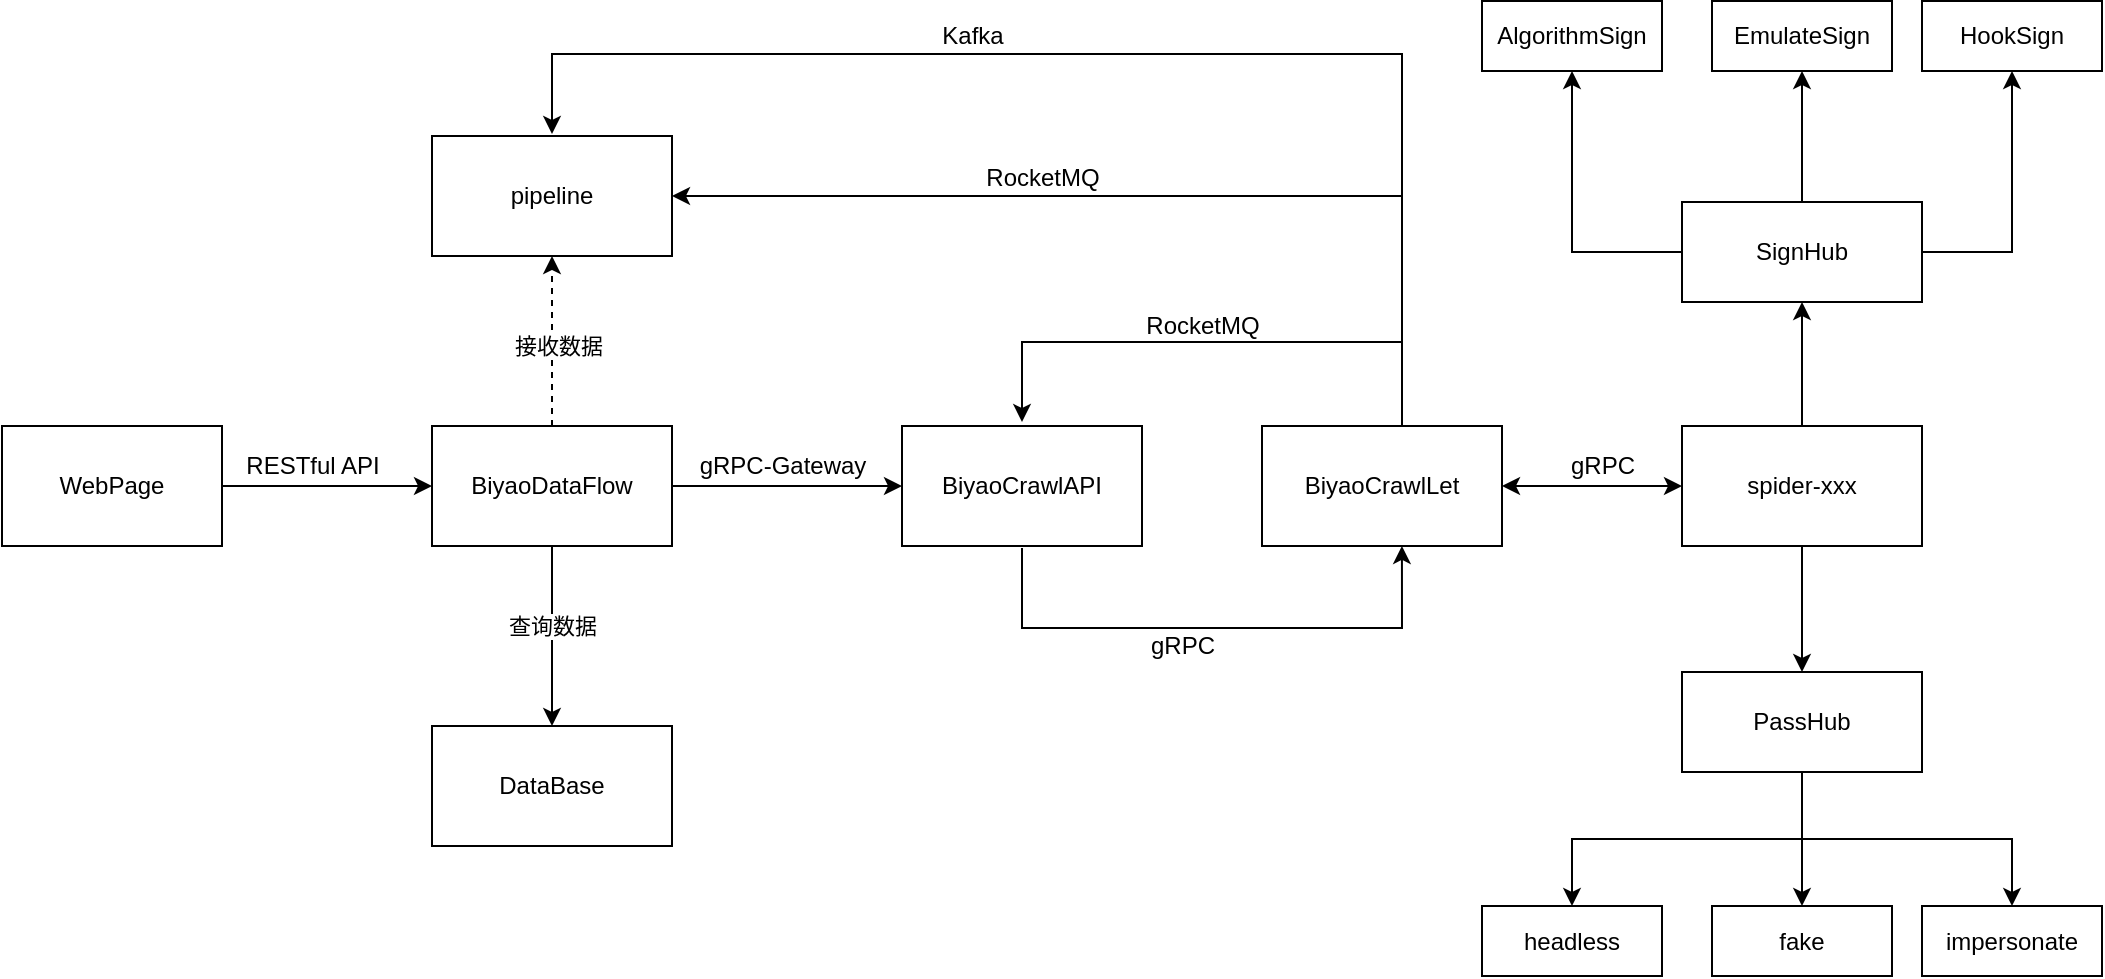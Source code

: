 <mxfile version="21.1.2" type="github">
  <diagram name="Page-1" id="YugNHdWj2oaaFu2_VZQL">
    <mxGraphModel dx="954" dy="616" grid="1" gridSize="10" guides="1" tooltips="1" connect="1" arrows="1" fold="1" page="1" pageScale="1" pageWidth="1100" pageHeight="1700" math="0" shadow="0">
      <root>
        <mxCell id="0" />
        <mxCell id="1" parent="0" />
        <mxCell id="u9-jsfHzy2ss17F3eqX4-5" value="" style="edgeStyle=orthogonalEdgeStyle;rounded=0;orthogonalLoop=1;jettySize=auto;html=1;" parent="1" source="u9-jsfHzy2ss17F3eqX4-2" target="u9-jsfHzy2ss17F3eqX4-4" edge="1">
          <mxGeometry relative="1" as="geometry" />
        </mxCell>
        <mxCell id="u9-jsfHzy2ss17F3eqX4-2" value="WebPage" style="rounded=0;whiteSpace=wrap;html=1;" parent="1" vertex="1">
          <mxGeometry x="20" y="550" width="110" height="60" as="geometry" />
        </mxCell>
        <mxCell id="u9-jsfHzy2ss17F3eqX4-15" style="edgeStyle=orthogonalEdgeStyle;rounded=0;orthogonalLoop=1;jettySize=auto;html=1;" parent="1" source="u9-jsfHzy2ss17F3eqX4-4" target="u9-jsfHzy2ss17F3eqX4-8" edge="1">
          <mxGeometry relative="1" as="geometry" />
        </mxCell>
        <mxCell id="u9-jsfHzy2ss17F3eqX4-26" style="edgeStyle=orthogonalEdgeStyle;rounded=0;orthogonalLoop=1;jettySize=auto;html=1;entryX=0.5;entryY=0;entryDx=0;entryDy=0;" parent="1" source="u9-jsfHzy2ss17F3eqX4-4" target="u9-jsfHzy2ss17F3eqX4-22" edge="1">
          <mxGeometry relative="1" as="geometry" />
        </mxCell>
        <mxCell id="u9-jsfHzy2ss17F3eqX4-27" value="查询数据" style="edgeLabel;html=1;align=center;verticalAlign=middle;resizable=0;points=[];" parent="u9-jsfHzy2ss17F3eqX4-26" vertex="1" connectable="0">
          <mxGeometry x="-0.244" y="1" relative="1" as="geometry">
            <mxPoint x="-1" y="6" as="offset" />
          </mxGeometry>
        </mxCell>
        <mxCell id="u9-jsfHzy2ss17F3eqX4-28" value="" style="edgeStyle=orthogonalEdgeStyle;rounded=0;orthogonalLoop=1;jettySize=auto;html=1;dashed=1;" parent="1" source="u9-jsfHzy2ss17F3eqX4-4" target="u9-jsfHzy2ss17F3eqX4-21" edge="1">
          <mxGeometry relative="1" as="geometry" />
        </mxCell>
        <mxCell id="u9-jsfHzy2ss17F3eqX4-4" value="BiyaoDataFlow" style="rounded=0;whiteSpace=wrap;html=1;" parent="1" vertex="1">
          <mxGeometry x="235" y="550" width="120" height="60" as="geometry" />
        </mxCell>
        <mxCell id="u9-jsfHzy2ss17F3eqX4-56" style="edgeStyle=orthogonalEdgeStyle;rounded=0;orthogonalLoop=1;jettySize=auto;html=1;entryX=0.583;entryY=0.983;entryDx=0;entryDy=0;entryPerimeter=0;" parent="1" edge="1">
          <mxGeometry relative="1" as="geometry">
            <Array as="points">
              <mxPoint x="530" y="651" />
              <mxPoint x="720" y="651" />
            </Array>
            <mxPoint x="530" y="611" as="sourcePoint" />
            <mxPoint x="719.96" y="609.98" as="targetPoint" />
          </mxGeometry>
        </mxCell>
        <mxCell id="u9-jsfHzy2ss17F3eqX4-8" value="BiyaoCrawlAPI" style="rounded=0;whiteSpace=wrap;html=1;" parent="1" vertex="1">
          <mxGeometry x="470" y="550" width="120" height="60" as="geometry" />
        </mxCell>
        <mxCell id="u9-jsfHzy2ss17F3eqX4-53" style="edgeStyle=orthogonalEdgeStyle;rounded=0;orthogonalLoop=1;jettySize=auto;html=1;entryX=0.5;entryY=0;entryDx=0;entryDy=0;" parent="1" edge="1">
          <mxGeometry relative="1" as="geometry">
            <Array as="points">
              <mxPoint x="720" y="508" />
              <mxPoint x="530" y="508" />
            </Array>
            <mxPoint x="720" y="548" as="sourcePoint" />
            <mxPoint x="530" y="548" as="targetPoint" />
          </mxGeometry>
        </mxCell>
        <mxCell id="u9-jsfHzy2ss17F3eqX4-57" style="edgeStyle=orthogonalEdgeStyle;rounded=0;orthogonalLoop=1;jettySize=auto;html=1;entryX=0.5;entryY=0;entryDx=0;entryDy=0;" parent="1" source="u9-jsfHzy2ss17F3eqX4-9" edge="1">
          <mxGeometry relative="1" as="geometry">
            <Array as="points">
              <mxPoint x="720" y="364" />
              <mxPoint x="295" y="364" />
            </Array>
            <mxPoint x="720" y="544" as="sourcePoint" />
            <mxPoint x="295" y="404" as="targetPoint" />
          </mxGeometry>
        </mxCell>
        <mxCell id="sIW8Dqcb-4BBgIIZ5pLu-2" style="edgeStyle=orthogonalEdgeStyle;rounded=0;orthogonalLoop=1;jettySize=auto;html=1;entryX=1;entryY=0.5;entryDx=0;entryDy=0;" parent="1" source="u9-jsfHzy2ss17F3eqX4-9" target="u9-jsfHzy2ss17F3eqX4-21" edge="1">
          <mxGeometry relative="1" as="geometry">
            <Array as="points">
              <mxPoint x="720" y="435" />
            </Array>
          </mxGeometry>
        </mxCell>
        <mxCell id="u9-jsfHzy2ss17F3eqX4-9" value="BiyaoCrawlLet" style="rounded=0;whiteSpace=wrap;html=1;" parent="1" vertex="1">
          <mxGeometry x="650" y="550" width="120" height="60" as="geometry" />
        </mxCell>
        <mxCell id="u9-jsfHzy2ss17F3eqX4-12" value="RocketMQ" style="text;html=1;align=center;verticalAlign=middle;resizable=0;points=[];autosize=1;strokeColor=none;fillColor=none;" parent="1" vertex="1">
          <mxGeometry x="580" y="485" width="80" height="30" as="geometry" />
        </mxCell>
        <mxCell id="u9-jsfHzy2ss17F3eqX4-14" value="gRPC" style="text;html=1;align=center;verticalAlign=middle;resizable=0;points=[];autosize=1;strokeColor=none;fillColor=none;" parent="1" vertex="1">
          <mxGeometry x="580" y="645" width="60" height="30" as="geometry" />
        </mxCell>
        <mxCell id="u9-jsfHzy2ss17F3eqX4-16" value="gRPC-Gateway" style="text;html=1;align=center;verticalAlign=middle;resizable=0;points=[];autosize=1;strokeColor=none;fillColor=none;" parent="1" vertex="1">
          <mxGeometry x="355" y="555" width="110" height="30" as="geometry" />
        </mxCell>
        <mxCell id="u9-jsfHzy2ss17F3eqX4-18" value="RESTful API" style="text;html=1;align=center;verticalAlign=middle;resizable=0;points=[];autosize=1;strokeColor=none;fillColor=none;" parent="1" vertex="1">
          <mxGeometry x="130" y="555" width="90" height="30" as="geometry" />
        </mxCell>
        <mxCell id="u9-jsfHzy2ss17F3eqX4-20" value="Kafka" style="text;html=1;align=center;verticalAlign=middle;resizable=0;points=[];autosize=1;strokeColor=none;fillColor=none;" parent="1" vertex="1">
          <mxGeometry x="480" y="340" width="50" height="30" as="geometry" />
        </mxCell>
        <mxCell id="u9-jsfHzy2ss17F3eqX4-21" value="pipeline" style="rounded=0;whiteSpace=wrap;html=1;" parent="1" vertex="1">
          <mxGeometry x="235" y="405" width="120" height="60" as="geometry" />
        </mxCell>
        <mxCell id="u9-jsfHzy2ss17F3eqX4-22" value="DataBase" style="rounded=0;whiteSpace=wrap;html=1;" parent="1" vertex="1">
          <mxGeometry x="235" y="700" width="120" height="60" as="geometry" />
        </mxCell>
        <mxCell id="u9-jsfHzy2ss17F3eqX4-30" value="接收数据" style="edgeLabel;html=1;align=center;verticalAlign=middle;resizable=0;points=[];" parent="1" vertex="1" connectable="0">
          <mxGeometry x="210" y="540" as="geometry">
            <mxPoint x="88" y="-30" as="offset" />
          </mxGeometry>
        </mxCell>
        <mxCell id="u9-jsfHzy2ss17F3eqX4-37" value="" style="edgeStyle=orthogonalEdgeStyle;rounded=0;orthogonalLoop=1;jettySize=auto;html=1;" parent="1" source="u9-jsfHzy2ss17F3eqX4-31" target="u9-jsfHzy2ss17F3eqX4-35" edge="1">
          <mxGeometry relative="1" as="geometry" />
        </mxCell>
        <mxCell id="u9-jsfHzy2ss17F3eqX4-38" value="" style="edgeStyle=orthogonalEdgeStyle;rounded=0;orthogonalLoop=1;jettySize=auto;html=1;" parent="1" source="u9-jsfHzy2ss17F3eqX4-31" target="u9-jsfHzy2ss17F3eqX4-36" edge="1">
          <mxGeometry relative="1" as="geometry" />
        </mxCell>
        <mxCell id="u9-jsfHzy2ss17F3eqX4-31" value="spider-xxx" style="rounded=0;whiteSpace=wrap;html=1;" parent="1" vertex="1">
          <mxGeometry x="860" y="550" width="120" height="60" as="geometry" />
        </mxCell>
        <mxCell id="u9-jsfHzy2ss17F3eqX4-34" value="" style="endArrow=classic;startArrow=classic;html=1;rounded=0;entryX=0;entryY=0.5;entryDx=0;entryDy=0;exitX=1;exitY=0.5;exitDx=0;exitDy=0;" parent="1" source="u9-jsfHzy2ss17F3eqX4-9" target="u9-jsfHzy2ss17F3eqX4-31" edge="1">
          <mxGeometry width="50" height="50" relative="1" as="geometry">
            <mxPoint x="770" y="610" as="sourcePoint" />
            <mxPoint x="820" y="560" as="targetPoint" />
          </mxGeometry>
        </mxCell>
        <mxCell id="u9-jsfHzy2ss17F3eqX4-68" style="edgeStyle=orthogonalEdgeStyle;rounded=0;orthogonalLoop=1;jettySize=auto;html=1;entryX=0.5;entryY=1;entryDx=0;entryDy=0;" parent="1" source="u9-jsfHzy2ss17F3eqX4-35" target="u9-jsfHzy2ss17F3eqX4-60" edge="1">
          <mxGeometry relative="1" as="geometry" />
        </mxCell>
        <mxCell id="u9-jsfHzy2ss17F3eqX4-69" style="edgeStyle=orthogonalEdgeStyle;rounded=0;orthogonalLoop=1;jettySize=auto;html=1;entryX=0.5;entryY=1;entryDx=0;entryDy=0;" parent="1" source="u9-jsfHzy2ss17F3eqX4-35" target="u9-jsfHzy2ss17F3eqX4-61" edge="1">
          <mxGeometry relative="1" as="geometry">
            <Array as="points">
              <mxPoint x="1025" y="463" />
            </Array>
          </mxGeometry>
        </mxCell>
        <mxCell id="W4_fSt0hGYG65lzKa6YC-2" style="edgeStyle=orthogonalEdgeStyle;rounded=0;orthogonalLoop=1;jettySize=auto;html=1;entryX=0.5;entryY=1;entryDx=0;entryDy=0;" parent="1" source="u9-jsfHzy2ss17F3eqX4-35" target="W4_fSt0hGYG65lzKa6YC-1" edge="1">
          <mxGeometry relative="1" as="geometry" />
        </mxCell>
        <mxCell id="u9-jsfHzy2ss17F3eqX4-35" value="SignHub" style="rounded=0;whiteSpace=wrap;html=1;" parent="1" vertex="1">
          <mxGeometry x="860" y="438" width="120" height="50" as="geometry" />
        </mxCell>
        <mxCell id="u9-jsfHzy2ss17F3eqX4-70" style="edgeStyle=orthogonalEdgeStyle;rounded=0;orthogonalLoop=1;jettySize=auto;html=1;exitX=0.5;exitY=1;exitDx=0;exitDy=0;" parent="1" source="u9-jsfHzy2ss17F3eqX4-36" target="u9-jsfHzy2ss17F3eqX4-63" edge="1">
          <mxGeometry relative="1" as="geometry" />
        </mxCell>
        <mxCell id="u9-jsfHzy2ss17F3eqX4-71" style="edgeStyle=orthogonalEdgeStyle;rounded=0;orthogonalLoop=1;jettySize=auto;html=1;entryX=0.5;entryY=0;entryDx=0;entryDy=0;" parent="1" source="u9-jsfHzy2ss17F3eqX4-36" target="u9-jsfHzy2ss17F3eqX4-65" edge="1">
          <mxGeometry relative="1" as="geometry" />
        </mxCell>
        <mxCell id="W4_fSt0hGYG65lzKa6YC-5" style="edgeStyle=orthogonalEdgeStyle;rounded=0;orthogonalLoop=1;jettySize=auto;html=1;" parent="1" source="u9-jsfHzy2ss17F3eqX4-36" target="W4_fSt0hGYG65lzKa6YC-3" edge="1">
          <mxGeometry relative="1" as="geometry" />
        </mxCell>
        <mxCell id="u9-jsfHzy2ss17F3eqX4-36" value="PassHub" style="rounded=0;whiteSpace=wrap;html=1;" parent="1" vertex="1">
          <mxGeometry x="860" y="673" width="120" height="50" as="geometry" />
        </mxCell>
        <mxCell id="u9-jsfHzy2ss17F3eqX4-45" value="gRPC" style="text;html=1;align=center;verticalAlign=middle;resizable=0;points=[];autosize=1;strokeColor=none;fillColor=none;" parent="1" vertex="1">
          <mxGeometry x="790" y="555" width="60" height="30" as="geometry" />
        </mxCell>
        <mxCell id="u9-jsfHzy2ss17F3eqX4-60" value="AlgorithmSign" style="rounded=0;whiteSpace=wrap;html=1;" parent="1" vertex="1">
          <mxGeometry x="760" y="337.5" width="90" height="35" as="geometry" />
        </mxCell>
        <mxCell id="u9-jsfHzy2ss17F3eqX4-61" value="HookSign" style="rounded=0;whiteSpace=wrap;html=1;" parent="1" vertex="1">
          <mxGeometry x="980" y="337.5" width="90" height="35" as="geometry" />
        </mxCell>
        <mxCell id="u9-jsfHzy2ss17F3eqX4-63" value="headless" style="rounded=0;whiteSpace=wrap;html=1;" parent="1" vertex="1">
          <mxGeometry x="760" y="790" width="90" height="35" as="geometry" />
        </mxCell>
        <mxCell id="u9-jsfHzy2ss17F3eqX4-65" value="impersonate" style="rounded=0;whiteSpace=wrap;html=1;" parent="1" vertex="1">
          <mxGeometry x="980" y="790" width="90" height="35" as="geometry" />
        </mxCell>
        <mxCell id="W4_fSt0hGYG65lzKa6YC-1" value="EmulateSign" style="rounded=0;whiteSpace=wrap;html=1;" parent="1" vertex="1">
          <mxGeometry x="875" y="337.5" width="90" height="35" as="geometry" />
        </mxCell>
        <mxCell id="W4_fSt0hGYG65lzKa6YC-3" value="fake" style="rounded=0;whiteSpace=wrap;html=1;" parent="1" vertex="1">
          <mxGeometry x="875" y="790" width="90" height="35" as="geometry" />
        </mxCell>
        <mxCell id="sIW8Dqcb-4BBgIIZ5pLu-4" value="RocketMQ" style="text;html=1;align=center;verticalAlign=middle;resizable=0;points=[];autosize=1;strokeColor=none;fillColor=none;" parent="1" vertex="1">
          <mxGeometry x="500" y="411" width="80" height="30" as="geometry" />
        </mxCell>
      </root>
    </mxGraphModel>
  </diagram>
</mxfile>
